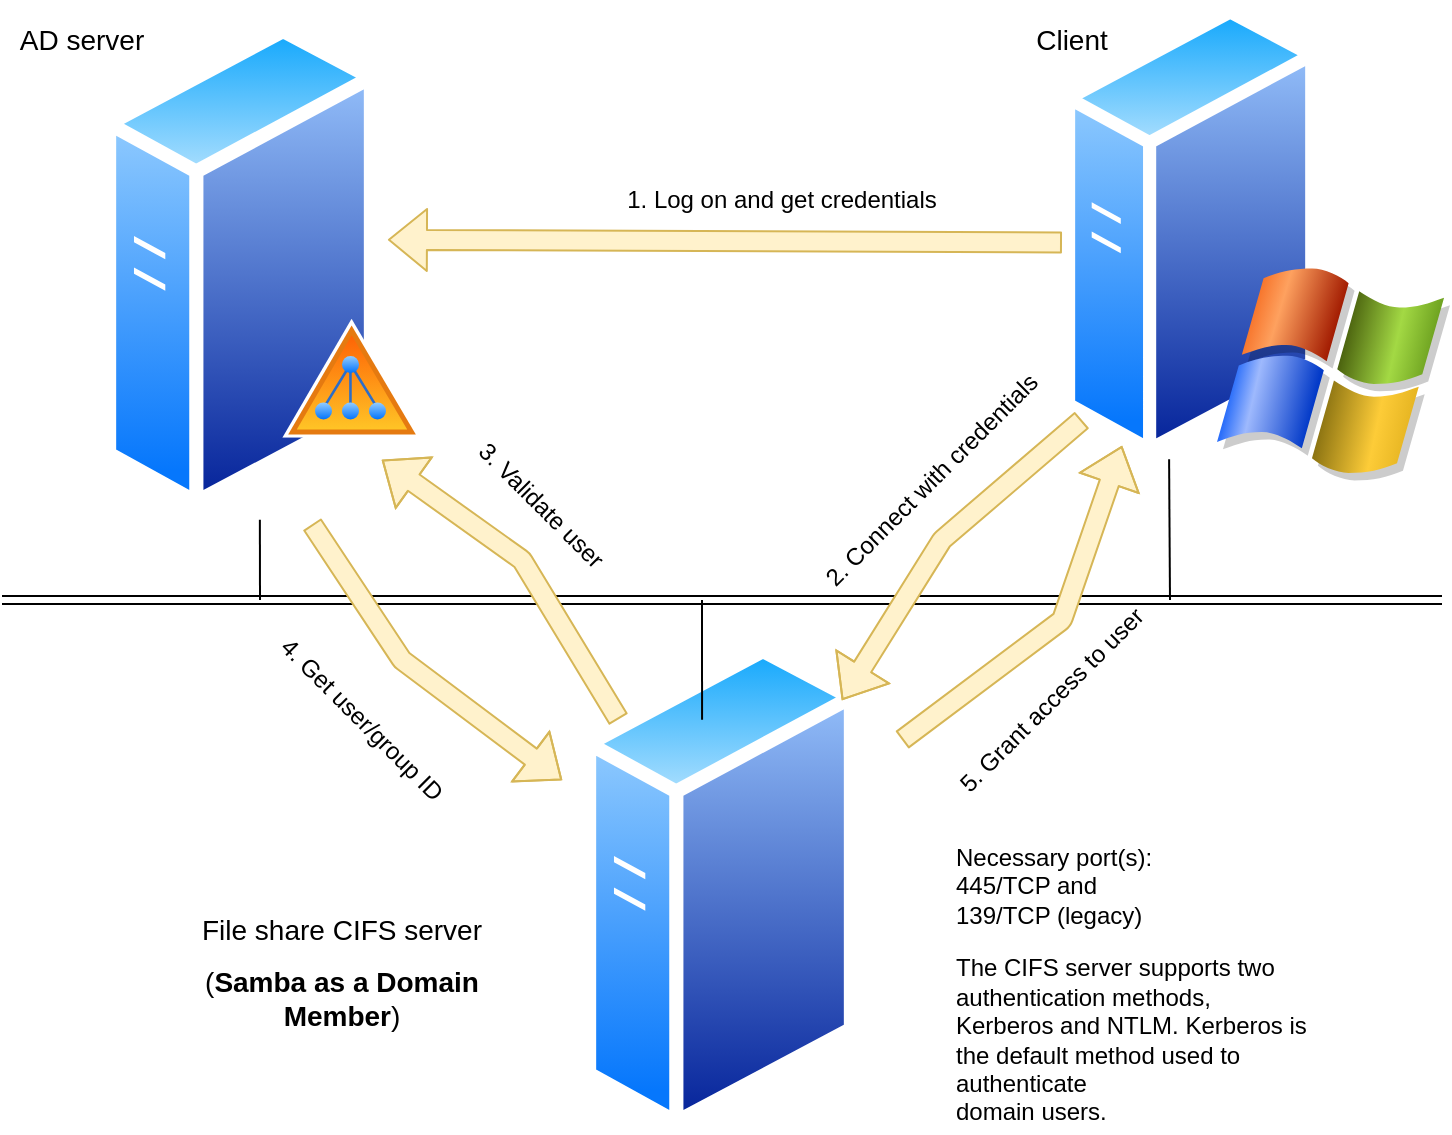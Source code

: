<mxfile version="13.7.2" type="github"><diagram id="e1gA92pNgMiRaweVpkPV" name="Page-1"><mxGraphModel dx="1038" dy="643" grid="1" gridSize="10" guides="1" tooltips="1" connect="1" arrows="1" fold="1" page="1" pageScale="1" pageWidth="850" pageHeight="1100" math="0" shadow="0"><root><mxCell id="0"/><mxCell id="1" parent="0"/><mxCell id="UkJaPzbwvacgSC2wnFhb-3" value="" style="aspect=fixed;perimeter=ellipsePerimeter;html=1;align=center;shadow=0;dashed=0;spacingTop=3;image;image=img/lib/active_directory/generic_server.svg;" vertex="1" parent="1"><mxGeometry x="350" y="350" width="138" height="246.43" as="geometry"/></mxCell><mxCell id="UkJaPzbwvacgSC2wnFhb-2" value="" style="shape=image;html=1;verticalAlign=top;verticalLabelPosition=bottom;labelBackgroundColor=#ffffff;imageAspect=0;aspect=fixed;image=https://cdn2.iconfinder.com/data/icons/kids/128x128/apps/samba.png" vertex="1" parent="1"><mxGeometry x="310" y="511.0" width="78" height="78" as="geometry"/></mxCell><mxCell id="UkJaPzbwvacgSC2wnFhb-5" value="" style="aspect=fixed;perimeter=ellipsePerimeter;html=1;align=center;shadow=0;dashed=0;spacingTop=3;image;image=img/lib/active_directory/generic_server.svg;" vertex="1" parent="1"><mxGeometry x="110" y="40.0" width="138" height="246.43" as="geometry"/></mxCell><mxCell id="UkJaPzbwvacgSC2wnFhb-4" value="" style="aspect=fixed;perimeter=ellipsePerimeter;html=1;align=center;shadow=0;dashed=0;spacingTop=3;image;image=img/lib/active_directory/active_directory.svg;" vertex="1" parent="1"><mxGeometry x="200" y="189.43" width="70" height="59.5" as="geometry"/></mxCell><mxCell id="UkJaPzbwvacgSC2wnFhb-8" value="" style="aspect=fixed;perimeter=ellipsePerimeter;html=1;align=center;shadow=0;dashed=0;spacingTop=3;image;image=img/lib/active_directory/windows_server_2.svg;" vertex="1" parent="1"><mxGeometry x="590" y="30" width="194" height="242.5" as="geometry"/></mxCell><mxCell id="UkJaPzbwvacgSC2wnFhb-9" value="" style="shape=link;html=1;" edge="1" parent="1"><mxGeometry width="100" relative="1" as="geometry"><mxPoint x="60" y="330" as="sourcePoint"/><mxPoint x="780" y="330" as="targetPoint"/></mxGeometry></mxCell><mxCell id="UkJaPzbwvacgSC2wnFhb-10" value="" style="endArrow=none;html=1;exitX=0.435;exitY=0.162;exitDx=0;exitDy=0;exitPerimeter=0;" edge="1" parent="1" source="UkJaPzbwvacgSC2wnFhb-3"><mxGeometry width="50" height="50" relative="1" as="geometry"><mxPoint x="400" y="360" as="sourcePoint"/><mxPoint x="410" y="330" as="targetPoint"/></mxGeometry></mxCell><mxCell id="UkJaPzbwvacgSC2wnFhb-11" value="" style="endArrow=none;html=1;entryX=0.25;entryY=1;entryDx=0;entryDy=0;" edge="1" parent="1" target="UkJaPzbwvacgSC2wnFhb-8"><mxGeometry width="50" height="50" relative="1" as="geometry"><mxPoint x="644" y="330" as="sourcePoint"/><mxPoint x="450" y="310" as="targetPoint"/></mxGeometry></mxCell><mxCell id="UkJaPzbwvacgSC2wnFhb-12" value="" style="endArrow=none;html=1;entryX=0.572;entryY=1.014;entryDx=0;entryDy=0;entryPerimeter=0;" edge="1" parent="1" target="UkJaPzbwvacgSC2wnFhb-5"><mxGeometry width="50" height="50" relative="1" as="geometry"><mxPoint x="189" y="330" as="sourcePoint"/><mxPoint x="450" y="310" as="targetPoint"/></mxGeometry></mxCell><mxCell id="UkJaPzbwvacgSC2wnFhb-13" value="&lt;font style=&quot;font-size: 14px&quot;&gt;AD server&lt;/font&gt;" style="text;html=1;strokeColor=none;fillColor=none;align=center;verticalAlign=middle;whiteSpace=wrap;rounded=0;" vertex="1" parent="1"><mxGeometry x="60" y="40" width="80" height="20" as="geometry"/></mxCell><mxCell id="UkJaPzbwvacgSC2wnFhb-14" value="&lt;font style=&quot;font-size: 14px&quot;&gt;Client&lt;/font&gt;" style="text;html=1;strokeColor=none;fillColor=none;align=center;verticalAlign=middle;whiteSpace=wrap;rounded=0;" vertex="1" parent="1"><mxGeometry x="570" y="40" width="50" height="20" as="geometry"/></mxCell><mxCell id="UkJaPzbwvacgSC2wnFhb-15" value="" style="shape=image;html=1;verticalAlign=top;verticalLabelPosition=bottom;labelBackgroundColor=#ffffff;imageAspect=0;aspect=fixed;image=https://cdn3.iconfinder.com/data/icons/discovery/32x32/places/gnome-fs-share.png" vertex="1" parent="1"><mxGeometry x="470" y="500" width="32" height="32" as="geometry"/></mxCell><mxCell id="UkJaPzbwvacgSC2wnFhb-16" value="" style="shape=image;html=1;verticalAlign=top;verticalLabelPosition=bottom;labelBackgroundColor=#ffffff;imageAspect=0;aspect=fixed;image=https://cdn3.iconfinder.com/data/icons/discovery/32x32/places/gnome-fs-share.png" vertex="1" parent="1"><mxGeometry x="470" y="457.21" width="32" height="32" as="geometry"/></mxCell><mxCell id="UkJaPzbwvacgSC2wnFhb-17" value="" style="shape=image;html=1;verticalAlign=top;verticalLabelPosition=bottom;labelBackgroundColor=#ffffff;imageAspect=0;aspect=fixed;image=https://cdn3.iconfinder.com/data/icons/discovery/32x32/places/gnome-fs-share.png" vertex="1" parent="1"><mxGeometry x="470" y="410" width="32" height="32" as="geometry"/></mxCell><mxCell id="UkJaPzbwvacgSC2wnFhb-18" value="&lt;h1 id=&quot;firstHeading&quot; class=&quot;firstHeading&quot; style=&quot;font-size: 14px&quot;&gt;&lt;span style=&quot;font-weight: normal&quot;&gt;File share &lt;/span&gt;&lt;span style=&quot;font-weight: normal&quot;&gt;CIFS server &lt;br&gt;&lt;/span&gt;&lt;/h1&gt;&lt;h1 id=&quot;firstHeading&quot; class=&quot;firstHeading&quot; style=&quot;font-size: 14px&quot;&gt;&lt;span style=&quot;font-weight: normal&quot;&gt;(&lt;b&gt;Samba as a Domain Member&lt;/b&gt;)&lt;/span&gt;&lt;/h1&gt;" style="text;html=1;strokeColor=none;fillColor=none;align=center;verticalAlign=middle;whiteSpace=wrap;rounded=0;" vertex="1" parent="1"><mxGeometry x="130" y="496" width="200" height="40" as="geometry"/></mxCell><mxCell id="UkJaPzbwvacgSC2wnFhb-20" value="" style="shape=flexArrow;endArrow=classic;html=1;exitX=0;exitY=0.5;exitDx=0;exitDy=0;entryX=1.036;entryY=0.446;entryDx=0;entryDy=0;entryPerimeter=0;fillColor=#fff2cc;strokeColor=#d6b656;" edge="1" parent="1" source="UkJaPzbwvacgSC2wnFhb-8" target="UkJaPzbwvacgSC2wnFhb-5"><mxGeometry width="50" height="50" relative="1" as="geometry"><mxPoint x="400" y="360" as="sourcePoint"/><mxPoint x="450" y="310" as="targetPoint"/></mxGeometry></mxCell><mxCell id="UkJaPzbwvacgSC2wnFhb-19" value="" style="shape=flexArrow;endArrow=classic;html=1;fillColor=#fff2cc;strokeColor=#d6b656;" edge="1" parent="1"><mxGeometry width="50" height="50" relative="1" as="geometry"><mxPoint x="600" y="240" as="sourcePoint"/><mxPoint x="480" y="380" as="targetPoint"/><Array as="points"><mxPoint x="530" y="300"/></Array></mxGeometry></mxCell><mxCell id="UkJaPzbwvacgSC2wnFhb-21" value="1. Log on and get credentials" style="text;html=1;strokeColor=none;fillColor=none;align=center;verticalAlign=middle;whiteSpace=wrap;rounded=0;" vertex="1" parent="1"><mxGeometry x="360" y="120" width="180" height="20" as="geometry"/></mxCell><mxCell id="UkJaPzbwvacgSC2wnFhb-22" value="2. Connect with credentials" style="text;html=1;strokeColor=none;fillColor=none;align=center;verticalAlign=middle;whiteSpace=wrap;rounded=0;rotation=-45;" vertex="1" parent="1"><mxGeometry x="440" y="260" width="170" height="20" as="geometry"/></mxCell><mxCell id="UkJaPzbwvacgSC2wnFhb-23" value="" style="shape=flexArrow;endArrow=classic;html=1;fillColor=#fff2cc;strokeColor=#d6b656;" edge="1" parent="1" source="UkJaPzbwvacgSC2wnFhb-3"><mxGeometry width="50" height="50" relative="1" as="geometry"><mxPoint x="400" y="360" as="sourcePoint"/><mxPoint x="250" y="260" as="targetPoint"/><Array as="points"><mxPoint x="320" y="310"/></Array></mxGeometry></mxCell><mxCell id="UkJaPzbwvacgSC2wnFhb-24" value="3. Validate user" style="text;html=1;strokeColor=none;fillColor=none;align=center;verticalAlign=middle;whiteSpace=wrap;rounded=0;rotation=45;" vertex="1" parent="1"><mxGeometry x="280" y="272.5" width="100" height="20" as="geometry"/></mxCell><mxCell id="UkJaPzbwvacgSC2wnFhb-25" value="" style="shape=flexArrow;endArrow=classic;html=1;exitX=0.761;exitY=1.023;exitDx=0;exitDy=0;exitPerimeter=0;fillColor=#fff2cc;strokeColor=#d6b656;" edge="1" parent="1" source="UkJaPzbwvacgSC2wnFhb-5"><mxGeometry width="50" height="50" relative="1" as="geometry"><mxPoint x="400" y="360" as="sourcePoint"/><mxPoint x="340" y="420" as="targetPoint"/><Array as="points"><mxPoint x="260" y="360"/></Array></mxGeometry></mxCell><mxCell id="UkJaPzbwvacgSC2wnFhb-26" value="4. Get user/group ID" style="text;html=1;strokeColor=none;fillColor=none;align=center;verticalAlign=middle;whiteSpace=wrap;rounded=0;rotation=45;" vertex="1" parent="1"><mxGeometry x="180" y="380" width="120" height="20" as="geometry"/></mxCell><mxCell id="UkJaPzbwvacgSC2wnFhb-27" value="" style="shape=flexArrow;endArrow=classic;html=1;fillColor=#fff2cc;strokeColor=#d6b656;" edge="1" parent="1"><mxGeometry width="50" height="50" relative="1" as="geometry"><mxPoint x="510" y="400" as="sourcePoint"/><mxPoint x="620" y="253" as="targetPoint"/><Array as="points"><mxPoint x="590" y="340"/></Array></mxGeometry></mxCell><mxCell id="UkJaPzbwvacgSC2wnFhb-28" value="5. Grant access to user" style="text;html=1;strokeColor=none;fillColor=none;align=center;verticalAlign=middle;whiteSpace=wrap;rounded=0;rotation=-45;" vertex="1" parent="1"><mxGeometry x="510" y="370" width="150" height="20" as="geometry"/></mxCell><mxCell id="UkJaPzbwvacgSC2wnFhb-30" value="Necessary port(s): 445/TCP and 139/TCP (legacy)" style="text;html=1;strokeColor=none;fillColor=none;align=left;verticalAlign=middle;whiteSpace=wrap;rounded=0;" vertex="1" parent="1"><mxGeometry x="535" y="457.21" width="120" height="32" as="geometry"/></mxCell><mxCell id="UkJaPzbwvacgSC2wnFhb-33" value="&lt;div align=&quot;left&quot;&gt;The CIFS server supports two authentication methods, Kerberos and NTLM. Kerberos is the default method used to authenticate &lt;br&gt;domain users.&lt;/div&gt;" style="text;html=1;strokeColor=none;fillColor=none;align=left;verticalAlign=middle;whiteSpace=wrap;rounded=0;" vertex="1" parent="1"><mxGeometry x="535" y="516" width="180" height="68" as="geometry"/></mxCell></root></mxGraphModel></diagram></mxfile>